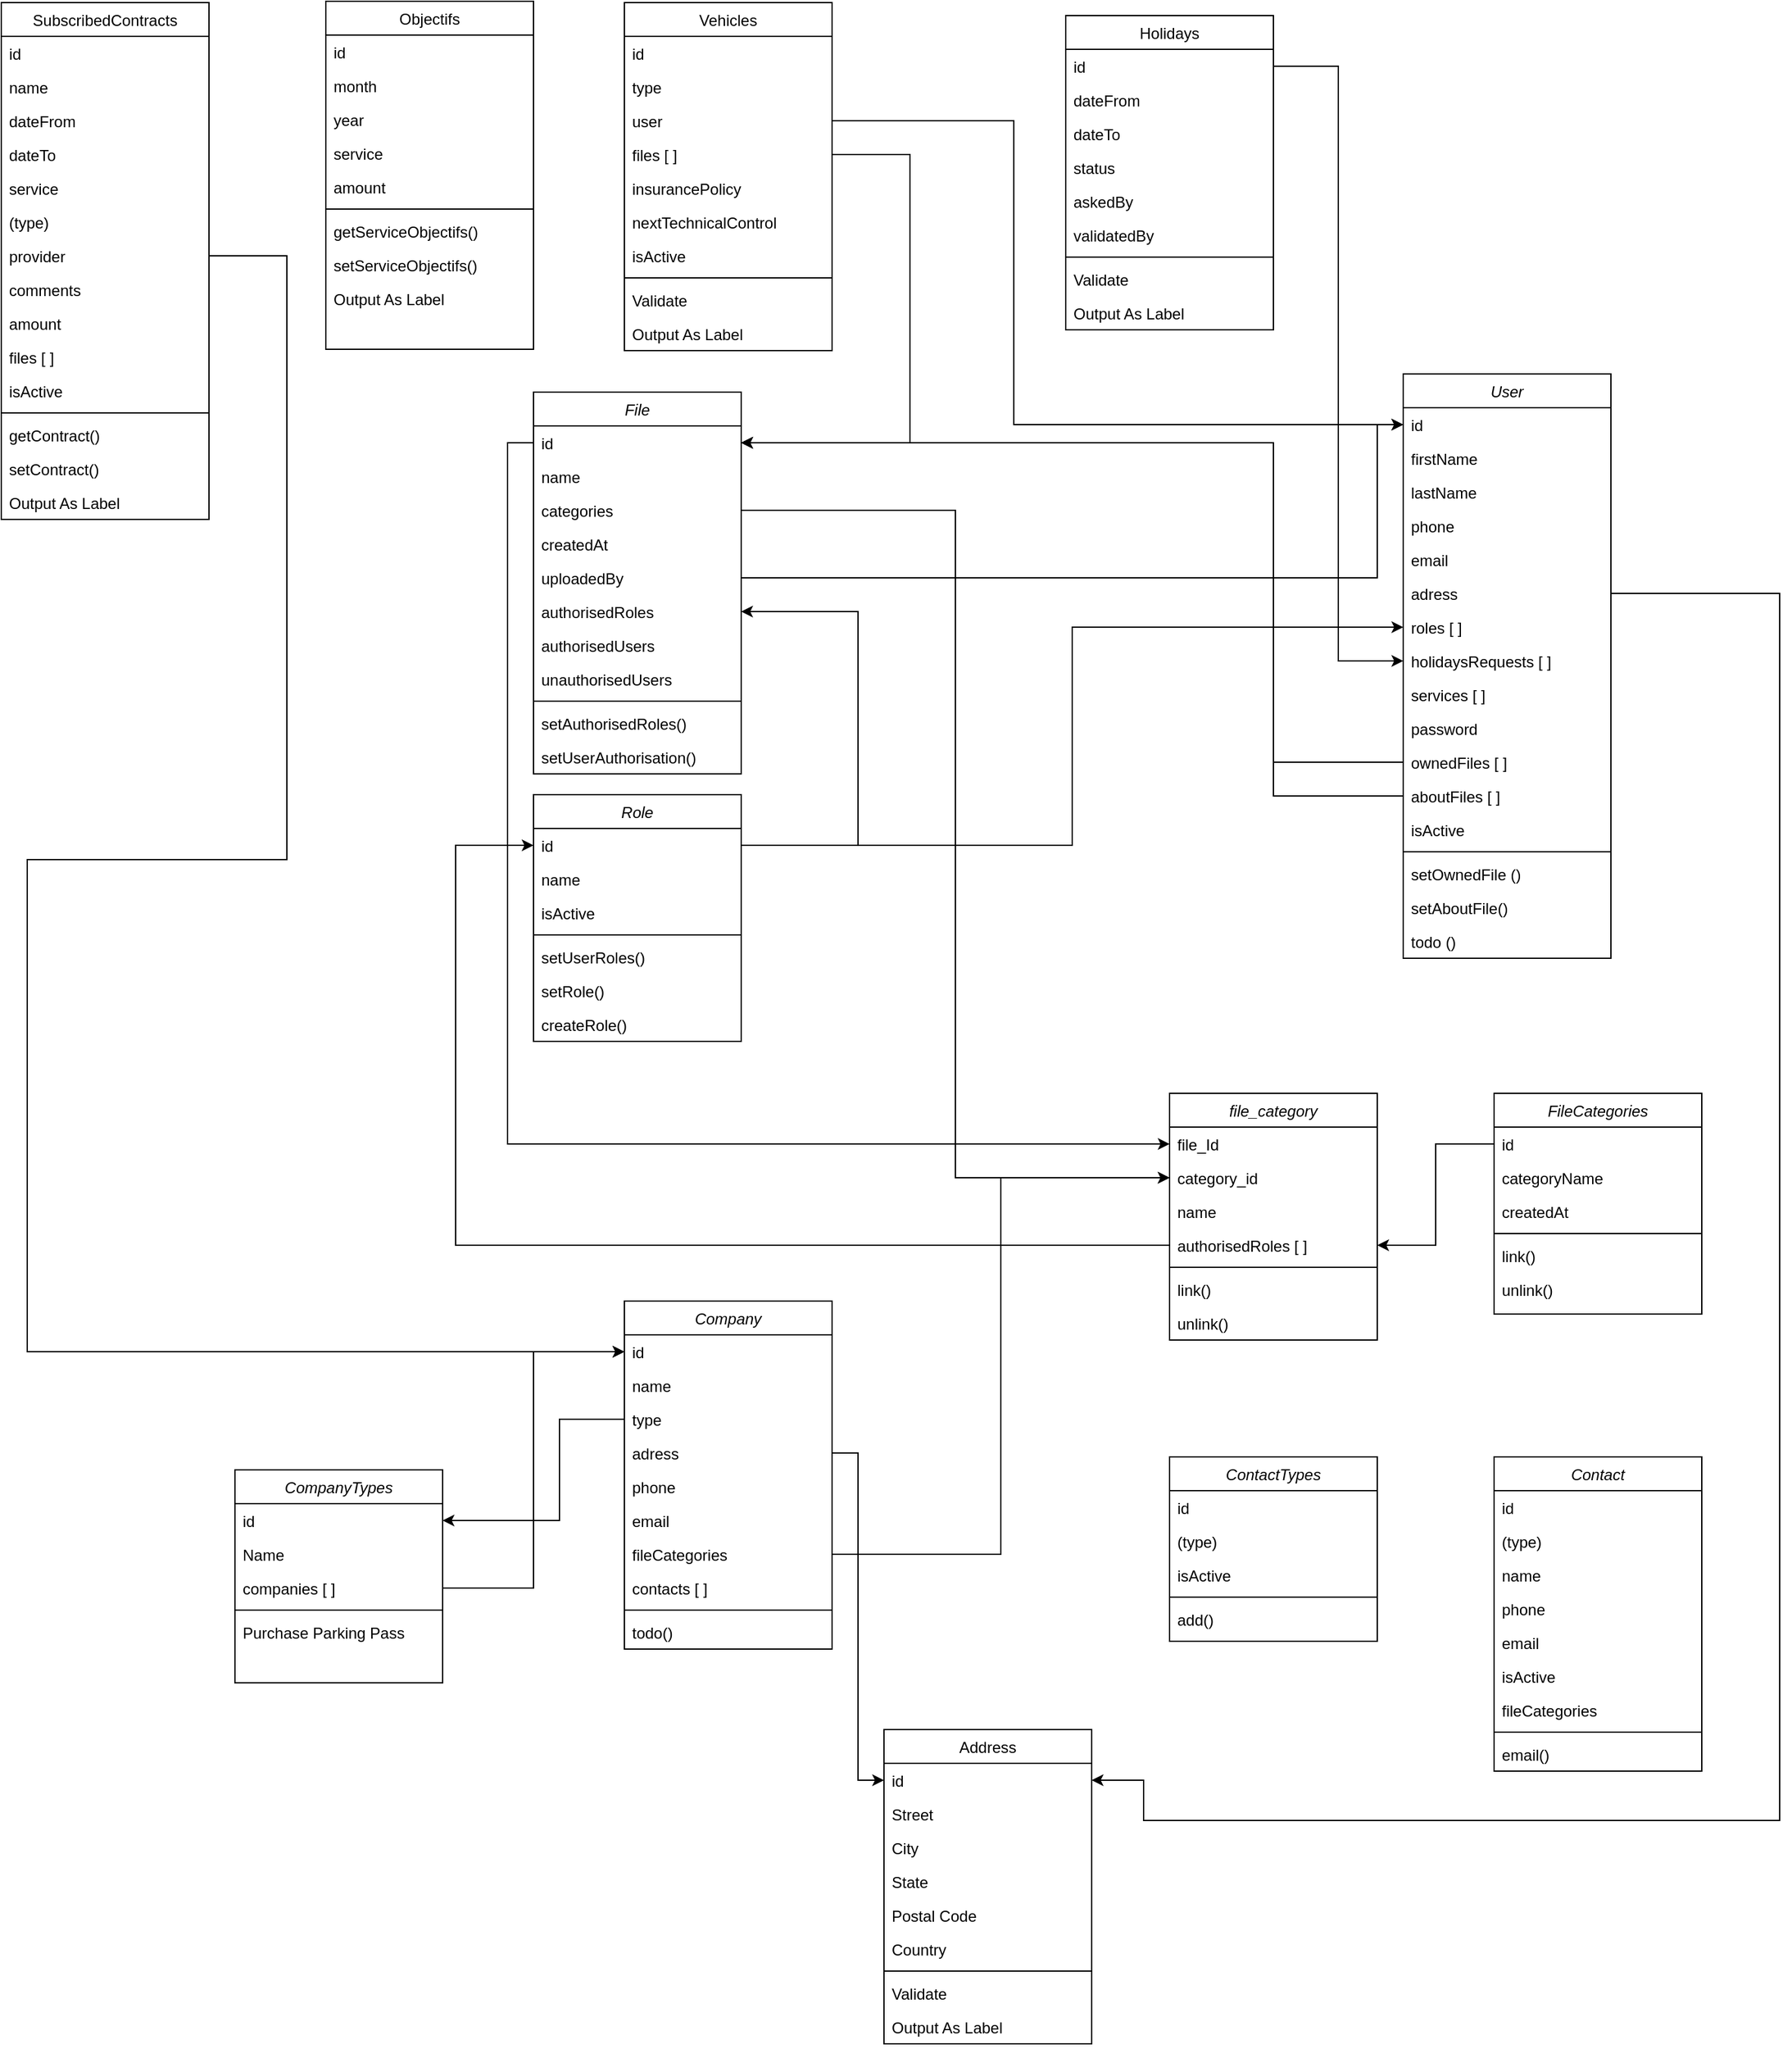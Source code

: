 <mxfile version="22.0.8" type="github">
  <diagram id="C5RBs43oDa-KdzZeNtuy" name="Page-1">
    <mxGraphModel dx="2297" dy="1367" grid="1" gridSize="10" guides="1" tooltips="1" connect="1" arrows="1" fold="1" page="1" pageScale="1" pageWidth="1169" pageHeight="827" math="0" shadow="0">
      <root>
        <mxCell id="WIyWlLk6GJQsqaUBKTNV-0" />
        <mxCell id="WIyWlLk6GJQsqaUBKTNV-1" parent="WIyWlLk6GJQsqaUBKTNV-0" />
        <mxCell id="zkfFHV4jXpPFQw0GAbJ--0" value="User" style="swimlane;fontStyle=2;align=center;verticalAlign=top;childLayout=stackLayout;horizontal=1;startSize=26;horizontalStack=0;resizeParent=1;resizeLast=0;collapsible=1;marginBottom=0;rounded=0;shadow=0;strokeWidth=1;" parent="WIyWlLk6GJQsqaUBKTNV-1" vertex="1">
          <mxGeometry x="400" y="-86" width="160" height="450" as="geometry">
            <mxRectangle x="30" y="80" width="160" height="26" as="alternateBounds" />
          </mxGeometry>
        </mxCell>
        <mxCell id="zkfFHV4jXpPFQw0GAbJ--1" value="id" style="text;align=left;verticalAlign=top;spacingLeft=4;spacingRight=4;overflow=hidden;rotatable=0;points=[[0,0.5],[1,0.5]];portConstraint=eastwest;" parent="zkfFHV4jXpPFQw0GAbJ--0" vertex="1">
          <mxGeometry y="26" width="160" height="26" as="geometry" />
        </mxCell>
        <mxCell id="bt6HWWb-2NyYvYoBP2f3-14" value="firstName" style="text;align=left;verticalAlign=top;spacingLeft=4;spacingRight=4;overflow=hidden;rotatable=0;points=[[0,0.5],[1,0.5]];portConstraint=eastwest;" parent="zkfFHV4jXpPFQw0GAbJ--0" vertex="1">
          <mxGeometry y="52" width="160" height="26" as="geometry" />
        </mxCell>
        <mxCell id="bt6HWWb-2NyYvYoBP2f3-2" value="lastName" style="text;align=left;verticalAlign=top;spacingLeft=4;spacingRight=4;overflow=hidden;rotatable=0;points=[[0,0.5],[1,0.5]];portConstraint=eastwest;" parent="zkfFHV4jXpPFQw0GAbJ--0" vertex="1">
          <mxGeometry y="78" width="160" height="26" as="geometry" />
        </mxCell>
        <mxCell id="zkfFHV4jXpPFQw0GAbJ--2" value="phone" style="text;align=left;verticalAlign=top;spacingLeft=4;spacingRight=4;overflow=hidden;rotatable=0;points=[[0,0.5],[1,0.5]];portConstraint=eastwest;rounded=0;shadow=0;html=0;" parent="zkfFHV4jXpPFQw0GAbJ--0" vertex="1">
          <mxGeometry y="104" width="160" height="26" as="geometry" />
        </mxCell>
        <mxCell id="zkfFHV4jXpPFQw0GAbJ--3" value="email" style="text;align=left;verticalAlign=top;spacingLeft=4;spacingRight=4;overflow=hidden;rotatable=0;points=[[0,0.5],[1,0.5]];portConstraint=eastwest;rounded=0;shadow=0;html=0;" parent="zkfFHV4jXpPFQw0GAbJ--0" vertex="1">
          <mxGeometry y="130" width="160" height="26" as="geometry" />
        </mxCell>
        <mxCell id="bt6HWWb-2NyYvYoBP2f3-5" value="adress" style="text;align=left;verticalAlign=top;spacingLeft=4;spacingRight=4;overflow=hidden;rotatable=0;points=[[0,0.5],[1,0.5]];portConstraint=eastwest;rounded=0;shadow=0;html=0;" parent="zkfFHV4jXpPFQw0GAbJ--0" vertex="1">
          <mxGeometry y="156" width="160" height="26" as="geometry" />
        </mxCell>
        <mxCell id="bt6HWWb-2NyYvYoBP2f3-1" value="roles [ ]" style="text;align=left;verticalAlign=top;spacingLeft=4;spacingRight=4;overflow=hidden;rotatable=0;points=[[0,0.5],[1,0.5]];portConstraint=eastwest;rounded=0;shadow=0;html=0;" parent="zkfFHV4jXpPFQw0GAbJ--0" vertex="1">
          <mxGeometry y="182" width="160" height="26" as="geometry" />
        </mxCell>
        <mxCell id="bt6HWWb-2NyYvYoBP2f3-41" value="holidaysRequests [ ]" style="text;align=left;verticalAlign=top;spacingLeft=4;spacingRight=4;overflow=hidden;rotatable=0;points=[[0,0.5],[1,0.5]];portConstraint=eastwest;rounded=0;shadow=0;html=0;" parent="zkfFHV4jXpPFQw0GAbJ--0" vertex="1">
          <mxGeometry y="208" width="160" height="26" as="geometry" />
        </mxCell>
        <mxCell id="bt6HWWb-2NyYvYoBP2f3-8" value="services [ ]" style="text;align=left;verticalAlign=top;spacingLeft=4;spacingRight=4;overflow=hidden;rotatable=0;points=[[0,0.5],[1,0.5]];portConstraint=eastwest;rounded=0;shadow=0;html=0;" parent="zkfFHV4jXpPFQw0GAbJ--0" vertex="1">
          <mxGeometry y="234" width="160" height="26" as="geometry" />
        </mxCell>
        <mxCell id="bt6HWWb-2NyYvYoBP2f3-3" value="password" style="text;align=left;verticalAlign=top;spacingLeft=4;spacingRight=4;overflow=hidden;rotatable=0;points=[[0,0.5],[1,0.5]];portConstraint=eastwest;rounded=0;shadow=0;html=0;" parent="zkfFHV4jXpPFQw0GAbJ--0" vertex="1">
          <mxGeometry y="260" width="160" height="26" as="geometry" />
        </mxCell>
        <mxCell id="bt6HWWb-2NyYvYoBP2f3-4" value="ownedFiles [ ]" style="text;align=left;verticalAlign=top;spacingLeft=4;spacingRight=4;overflow=hidden;rotatable=0;points=[[0,0.5],[1,0.5]];portConstraint=eastwest;rounded=0;shadow=0;html=0;" parent="zkfFHV4jXpPFQw0GAbJ--0" vertex="1">
          <mxGeometry y="286" width="160" height="26" as="geometry" />
        </mxCell>
        <mxCell id="bt6HWWb-2NyYvYoBP2f3-58" value="aboutFiles [ ]" style="text;align=left;verticalAlign=top;spacingLeft=4;spacingRight=4;overflow=hidden;rotatable=0;points=[[0,0.5],[1,0.5]];portConstraint=eastwest;rounded=0;shadow=0;html=0;" parent="zkfFHV4jXpPFQw0GAbJ--0" vertex="1">
          <mxGeometry y="312" width="160" height="26" as="geometry" />
        </mxCell>
        <mxCell id="bt6HWWb-2NyYvYoBP2f3-6" value="isActive" style="text;align=left;verticalAlign=top;spacingLeft=4;spacingRight=4;overflow=hidden;rotatable=0;points=[[0,0.5],[1,0.5]];portConstraint=eastwest;rounded=0;shadow=0;html=0;" parent="zkfFHV4jXpPFQw0GAbJ--0" vertex="1">
          <mxGeometry y="338" width="160" height="26" as="geometry" />
        </mxCell>
        <mxCell id="zkfFHV4jXpPFQw0GAbJ--4" value="" style="line;html=1;strokeWidth=1;align=left;verticalAlign=middle;spacingTop=-1;spacingLeft=3;spacingRight=3;rotatable=0;labelPosition=right;points=[];portConstraint=eastwest;" parent="zkfFHV4jXpPFQw0GAbJ--0" vertex="1">
          <mxGeometry y="364" width="160" height="8" as="geometry" />
        </mxCell>
        <mxCell id="zkfFHV4jXpPFQw0GAbJ--5" value="setOwnedFile ()" style="text;align=left;verticalAlign=top;spacingLeft=4;spacingRight=4;overflow=hidden;rotatable=0;points=[[0,0.5],[1,0.5]];portConstraint=eastwest;" parent="zkfFHV4jXpPFQw0GAbJ--0" vertex="1">
          <mxGeometry y="372" width="160" height="26" as="geometry" />
        </mxCell>
        <mxCell id="bt6HWWb-2NyYvYoBP2f3-61" value="setAboutFile()" style="text;align=left;verticalAlign=top;spacingLeft=4;spacingRight=4;overflow=hidden;rotatable=0;points=[[0,0.5],[1,0.5]];portConstraint=eastwest;" parent="zkfFHV4jXpPFQw0GAbJ--0" vertex="1">
          <mxGeometry y="398" width="160" height="26" as="geometry" />
        </mxCell>
        <mxCell id="bt6HWWb-2NyYvYoBP2f3-60" value="todo ()" style="text;align=left;verticalAlign=top;spacingLeft=4;spacingRight=4;overflow=hidden;rotatable=0;points=[[0,0.5],[1,0.5]];portConstraint=eastwest;" parent="zkfFHV4jXpPFQw0GAbJ--0" vertex="1">
          <mxGeometry y="424" width="160" height="26" as="geometry" />
        </mxCell>
        <mxCell id="zkfFHV4jXpPFQw0GAbJ--17" value="Address" style="swimlane;fontStyle=0;align=center;verticalAlign=top;childLayout=stackLayout;horizontal=1;startSize=26;horizontalStack=0;resizeParent=1;resizeLast=0;collapsible=1;marginBottom=0;rounded=0;shadow=0;strokeWidth=1;" parent="WIyWlLk6GJQsqaUBKTNV-1" vertex="1">
          <mxGeometry y="958" width="160" height="242" as="geometry">
            <mxRectangle x="550" y="140" width="160" height="26" as="alternateBounds" />
          </mxGeometry>
        </mxCell>
        <mxCell id="zkfFHV4jXpPFQw0GAbJ--18" value="id" style="text;align=left;verticalAlign=top;spacingLeft=4;spacingRight=4;overflow=hidden;rotatable=0;points=[[0,0.5],[1,0.5]];portConstraint=eastwest;" parent="zkfFHV4jXpPFQw0GAbJ--17" vertex="1">
          <mxGeometry y="26" width="160" height="26" as="geometry" />
        </mxCell>
        <mxCell id="bt6HWWb-2NyYvYoBP2f3-122" value="Street" style="text;align=left;verticalAlign=top;spacingLeft=4;spacingRight=4;overflow=hidden;rotatable=0;points=[[0,0.5],[1,0.5]];portConstraint=eastwest;" parent="zkfFHV4jXpPFQw0GAbJ--17" vertex="1">
          <mxGeometry y="52" width="160" height="26" as="geometry" />
        </mxCell>
        <mxCell id="zkfFHV4jXpPFQw0GAbJ--19" value="City" style="text;align=left;verticalAlign=top;spacingLeft=4;spacingRight=4;overflow=hidden;rotatable=0;points=[[0,0.5],[1,0.5]];portConstraint=eastwest;rounded=0;shadow=0;html=0;" parent="zkfFHV4jXpPFQw0GAbJ--17" vertex="1">
          <mxGeometry y="78" width="160" height="26" as="geometry" />
        </mxCell>
        <mxCell id="zkfFHV4jXpPFQw0GAbJ--20" value="State" style="text;align=left;verticalAlign=top;spacingLeft=4;spacingRight=4;overflow=hidden;rotatable=0;points=[[0,0.5],[1,0.5]];portConstraint=eastwest;rounded=0;shadow=0;html=0;" parent="zkfFHV4jXpPFQw0GAbJ--17" vertex="1">
          <mxGeometry y="104" width="160" height="26" as="geometry" />
        </mxCell>
        <mxCell id="zkfFHV4jXpPFQw0GAbJ--21" value="Postal Code" style="text;align=left;verticalAlign=top;spacingLeft=4;spacingRight=4;overflow=hidden;rotatable=0;points=[[0,0.5],[1,0.5]];portConstraint=eastwest;rounded=0;shadow=0;html=0;" parent="zkfFHV4jXpPFQw0GAbJ--17" vertex="1">
          <mxGeometry y="130" width="160" height="26" as="geometry" />
        </mxCell>
        <mxCell id="zkfFHV4jXpPFQw0GAbJ--22" value="Country" style="text;align=left;verticalAlign=top;spacingLeft=4;spacingRight=4;overflow=hidden;rotatable=0;points=[[0,0.5],[1,0.5]];portConstraint=eastwest;rounded=0;shadow=0;html=0;" parent="zkfFHV4jXpPFQw0GAbJ--17" vertex="1">
          <mxGeometry y="156" width="160" height="26" as="geometry" />
        </mxCell>
        <mxCell id="zkfFHV4jXpPFQw0GAbJ--23" value="" style="line;html=1;strokeWidth=1;align=left;verticalAlign=middle;spacingTop=-1;spacingLeft=3;spacingRight=3;rotatable=0;labelPosition=right;points=[];portConstraint=eastwest;" parent="zkfFHV4jXpPFQw0GAbJ--17" vertex="1">
          <mxGeometry y="182" width="160" height="8" as="geometry" />
        </mxCell>
        <mxCell id="zkfFHV4jXpPFQw0GAbJ--24" value="Validate" style="text;align=left;verticalAlign=top;spacingLeft=4;spacingRight=4;overflow=hidden;rotatable=0;points=[[0,0.5],[1,0.5]];portConstraint=eastwest;" parent="zkfFHV4jXpPFQw0GAbJ--17" vertex="1">
          <mxGeometry y="190" width="160" height="26" as="geometry" />
        </mxCell>
        <mxCell id="zkfFHV4jXpPFQw0GAbJ--25" value="Output As Label" style="text;align=left;verticalAlign=top;spacingLeft=4;spacingRight=4;overflow=hidden;rotatable=0;points=[[0,0.5],[1,0.5]];portConstraint=eastwest;" parent="zkfFHV4jXpPFQw0GAbJ--17" vertex="1">
          <mxGeometry y="216" width="160" height="26" as="geometry" />
        </mxCell>
        <mxCell id="psPxqdlFrtn40TjkbbIO-0" value="Contact" style="swimlane;fontStyle=2;align=center;verticalAlign=top;childLayout=stackLayout;horizontal=1;startSize=26;horizontalStack=0;resizeParent=1;resizeLast=0;collapsible=1;marginBottom=0;rounded=0;shadow=0;strokeWidth=1;" parent="WIyWlLk6GJQsqaUBKTNV-1" vertex="1">
          <mxGeometry x="470" y="748" width="160" height="242" as="geometry">
            <mxRectangle x="230" y="140" width="160" height="26" as="alternateBounds" />
          </mxGeometry>
        </mxCell>
        <mxCell id="bt6HWWb-2NyYvYoBP2f3-28" value="id" style="text;align=left;verticalAlign=top;spacingLeft=4;spacingRight=4;overflow=hidden;rotatable=0;points=[[0,0.5],[1,0.5]];portConstraint=eastwest;" parent="psPxqdlFrtn40TjkbbIO-0" vertex="1">
          <mxGeometry y="26" width="160" height="26" as="geometry" />
        </mxCell>
        <mxCell id="bt6HWWb-2NyYvYoBP2f3-26" value="(type)" style="text;align=left;verticalAlign=top;spacingLeft=4;spacingRight=4;overflow=hidden;rotatable=0;points=[[0,0.5],[1,0.5]];portConstraint=eastwest;" parent="psPxqdlFrtn40TjkbbIO-0" vertex="1">
          <mxGeometry y="52" width="160" height="26" as="geometry" />
        </mxCell>
        <mxCell id="psPxqdlFrtn40TjkbbIO-1" value="name" style="text;align=left;verticalAlign=top;spacingLeft=4;spacingRight=4;overflow=hidden;rotatable=0;points=[[0,0.5],[1,0.5]];portConstraint=eastwest;" parent="psPxqdlFrtn40TjkbbIO-0" vertex="1">
          <mxGeometry y="78" width="160" height="26" as="geometry" />
        </mxCell>
        <mxCell id="psPxqdlFrtn40TjkbbIO-2" value="phone" style="text;align=left;verticalAlign=top;spacingLeft=4;spacingRight=4;overflow=hidden;rotatable=0;points=[[0,0.5],[1,0.5]];portConstraint=eastwest;rounded=0;shadow=0;html=0;" parent="psPxqdlFrtn40TjkbbIO-0" vertex="1">
          <mxGeometry y="104" width="160" height="26" as="geometry" />
        </mxCell>
        <mxCell id="psPxqdlFrtn40TjkbbIO-3" value="email" style="text;align=left;verticalAlign=top;spacingLeft=4;spacingRight=4;overflow=hidden;rotatable=0;points=[[0,0.5],[1,0.5]];portConstraint=eastwest;rounded=0;shadow=0;html=0;" parent="psPxqdlFrtn40TjkbbIO-0" vertex="1">
          <mxGeometry y="130" width="160" height="26" as="geometry" />
        </mxCell>
        <mxCell id="bt6HWWb-2NyYvYoBP2f3-27" value="isActive" style="text;align=left;verticalAlign=top;spacingLeft=4;spacingRight=4;overflow=hidden;rotatable=0;points=[[0,0.5],[1,0.5]];portConstraint=eastwest;rounded=0;shadow=0;html=0;" parent="psPxqdlFrtn40TjkbbIO-0" vertex="1">
          <mxGeometry y="156" width="160" height="26" as="geometry" />
        </mxCell>
        <mxCell id="bt6HWWb-2NyYvYoBP2f3-31" value="fileCategories" style="text;align=left;verticalAlign=top;spacingLeft=4;spacingRight=4;overflow=hidden;rotatable=0;points=[[0,0.5],[1,0.5]];portConstraint=eastwest;rounded=0;shadow=0;html=0;" parent="psPxqdlFrtn40TjkbbIO-0" vertex="1">
          <mxGeometry y="182" width="160" height="26" as="geometry" />
        </mxCell>
        <mxCell id="psPxqdlFrtn40TjkbbIO-4" value="" style="line;html=1;strokeWidth=1;align=left;verticalAlign=middle;spacingTop=-1;spacingLeft=3;spacingRight=3;rotatable=0;labelPosition=right;points=[];portConstraint=eastwest;" parent="psPxqdlFrtn40TjkbbIO-0" vertex="1">
          <mxGeometry y="208" width="160" height="8" as="geometry" />
        </mxCell>
        <mxCell id="psPxqdlFrtn40TjkbbIO-5" value="email()" style="text;align=left;verticalAlign=top;spacingLeft=4;spacingRight=4;overflow=hidden;rotatable=0;points=[[0,0.5],[1,0.5]];portConstraint=eastwest;" parent="psPxqdlFrtn40TjkbbIO-0" vertex="1">
          <mxGeometry y="216" width="160" height="26" as="geometry" />
        </mxCell>
        <mxCell id="psPxqdlFrtn40TjkbbIO-6" value="Company" style="swimlane;fontStyle=2;align=center;verticalAlign=top;childLayout=stackLayout;horizontal=1;startSize=26;horizontalStack=0;resizeParent=1;resizeLast=0;collapsible=1;marginBottom=0;rounded=0;shadow=0;strokeWidth=1;" parent="WIyWlLk6GJQsqaUBKTNV-1" vertex="1">
          <mxGeometry x="-200" y="628" width="160" height="268" as="geometry">
            <mxRectangle x="230" y="140" width="160" height="26" as="alternateBounds" />
          </mxGeometry>
        </mxCell>
        <mxCell id="psPxqdlFrtn40TjkbbIO-7" value="id" style="text;align=left;verticalAlign=top;spacingLeft=4;spacingRight=4;overflow=hidden;rotatable=0;points=[[0,0.5],[1,0.5]];portConstraint=eastwest;" parent="psPxqdlFrtn40TjkbbIO-6" vertex="1">
          <mxGeometry y="26" width="160" height="26" as="geometry" />
        </mxCell>
        <mxCell id="psPxqdlFrtn40TjkbbIO-19" value="name" style="text;align=left;verticalAlign=top;spacingLeft=4;spacingRight=4;overflow=hidden;rotatable=0;points=[[0,0.5],[1,0.5]];portConstraint=eastwest;" parent="psPxqdlFrtn40TjkbbIO-6" vertex="1">
          <mxGeometry y="52" width="160" height="26" as="geometry" />
        </mxCell>
        <mxCell id="psPxqdlFrtn40TjkbbIO-18" value="type" style="text;align=left;verticalAlign=top;spacingLeft=4;spacingRight=4;overflow=hidden;rotatable=0;points=[[0,0.5],[1,0.5]];portConstraint=eastwest;" parent="psPxqdlFrtn40TjkbbIO-6" vertex="1">
          <mxGeometry y="78" width="160" height="26" as="geometry" />
        </mxCell>
        <mxCell id="bt6HWWb-2NyYvYoBP2f3-29" value="adress" style="text;align=left;verticalAlign=top;spacingLeft=4;spacingRight=4;overflow=hidden;rotatable=0;points=[[0,0.5],[1,0.5]];portConstraint=eastwest;rounded=0;shadow=0;html=0;" parent="psPxqdlFrtn40TjkbbIO-6" vertex="1">
          <mxGeometry y="104" width="160" height="26" as="geometry" />
        </mxCell>
        <mxCell id="psPxqdlFrtn40TjkbbIO-8" value="phone" style="text;align=left;verticalAlign=top;spacingLeft=4;spacingRight=4;overflow=hidden;rotatable=0;points=[[0,0.5],[1,0.5]];portConstraint=eastwest;rounded=0;shadow=0;html=0;" parent="psPxqdlFrtn40TjkbbIO-6" vertex="1">
          <mxGeometry y="130" width="160" height="26" as="geometry" />
        </mxCell>
        <mxCell id="bt6HWWb-2NyYvYoBP2f3-120" value="email" style="text;align=left;verticalAlign=top;spacingLeft=4;spacingRight=4;overflow=hidden;rotatable=0;points=[[0,0.5],[1,0.5]];portConstraint=eastwest;rounded=0;shadow=0;html=0;" parent="psPxqdlFrtn40TjkbbIO-6" vertex="1">
          <mxGeometry y="156" width="160" height="26" as="geometry" />
        </mxCell>
        <mxCell id="bt6HWWb-2NyYvYoBP2f3-25" value="fileCategories" style="text;align=left;verticalAlign=top;spacingLeft=4;spacingRight=4;overflow=hidden;rotatable=0;points=[[0,0.5],[1,0.5]];portConstraint=eastwest;rounded=0;shadow=0;html=0;" parent="psPxqdlFrtn40TjkbbIO-6" vertex="1">
          <mxGeometry y="182" width="160" height="26" as="geometry" />
        </mxCell>
        <mxCell id="psPxqdlFrtn40TjkbbIO-9" value="contacts [ ]" style="text;align=left;verticalAlign=top;spacingLeft=4;spacingRight=4;overflow=hidden;rotatable=0;points=[[0,0.5],[1,0.5]];portConstraint=eastwest;rounded=0;shadow=0;html=0;" parent="psPxqdlFrtn40TjkbbIO-6" vertex="1">
          <mxGeometry y="208" width="160" height="26" as="geometry" />
        </mxCell>
        <mxCell id="psPxqdlFrtn40TjkbbIO-10" value="" style="line;html=1;strokeWidth=1;align=left;verticalAlign=middle;spacingTop=-1;spacingLeft=3;spacingRight=3;rotatable=0;labelPosition=right;points=[];portConstraint=eastwest;" parent="psPxqdlFrtn40TjkbbIO-6" vertex="1">
          <mxGeometry y="234" width="160" height="8" as="geometry" />
        </mxCell>
        <mxCell id="psPxqdlFrtn40TjkbbIO-11" value="todo()" style="text;align=left;verticalAlign=top;spacingLeft=4;spacingRight=4;overflow=hidden;rotatable=0;points=[[0,0.5],[1,0.5]];portConstraint=eastwest;" parent="psPxqdlFrtn40TjkbbIO-6" vertex="1">
          <mxGeometry y="242" width="160" height="26" as="geometry" />
        </mxCell>
        <mxCell id="psPxqdlFrtn40TjkbbIO-12" value="CompanyTypes" style="swimlane;fontStyle=2;align=center;verticalAlign=top;childLayout=stackLayout;horizontal=1;startSize=26;horizontalStack=0;resizeParent=1;resizeLast=0;collapsible=1;marginBottom=0;rounded=0;shadow=0;strokeWidth=1;" parent="WIyWlLk6GJQsqaUBKTNV-1" vertex="1">
          <mxGeometry x="-500" y="758" width="160" height="164" as="geometry">
            <mxRectangle x="230" y="140" width="160" height="26" as="alternateBounds" />
          </mxGeometry>
        </mxCell>
        <mxCell id="psPxqdlFrtn40TjkbbIO-20" value="id" style="text;align=left;verticalAlign=top;spacingLeft=4;spacingRight=4;overflow=hidden;rotatable=0;points=[[0,0.5],[1,0.5]];portConstraint=eastwest;" parent="psPxqdlFrtn40TjkbbIO-12" vertex="1">
          <mxGeometry y="26" width="160" height="26" as="geometry" />
        </mxCell>
        <mxCell id="psPxqdlFrtn40TjkbbIO-13" value="Name" style="text;align=left;verticalAlign=top;spacingLeft=4;spacingRight=4;overflow=hidden;rotatable=0;points=[[0,0.5],[1,0.5]];portConstraint=eastwest;" parent="psPxqdlFrtn40TjkbbIO-12" vertex="1">
          <mxGeometry y="52" width="160" height="26" as="geometry" />
        </mxCell>
        <mxCell id="psPxqdlFrtn40TjkbbIO-14" value="companies [ ]" style="text;align=left;verticalAlign=top;spacingLeft=4;spacingRight=4;overflow=hidden;rotatable=0;points=[[0,0.5],[1,0.5]];portConstraint=eastwest;rounded=0;shadow=0;html=0;" parent="psPxqdlFrtn40TjkbbIO-12" vertex="1">
          <mxGeometry y="78" width="160" height="26" as="geometry" />
        </mxCell>
        <mxCell id="psPxqdlFrtn40TjkbbIO-16" value="" style="line;html=1;strokeWidth=1;align=left;verticalAlign=middle;spacingTop=-1;spacingLeft=3;spacingRight=3;rotatable=0;labelPosition=right;points=[];portConstraint=eastwest;" parent="psPxqdlFrtn40TjkbbIO-12" vertex="1">
          <mxGeometry y="104" width="160" height="8" as="geometry" />
        </mxCell>
        <mxCell id="psPxqdlFrtn40TjkbbIO-17" value="Purchase Parking Pass" style="text;align=left;verticalAlign=top;spacingLeft=4;spacingRight=4;overflow=hidden;rotatable=0;points=[[0,0.5],[1,0.5]];portConstraint=eastwest;" parent="psPxqdlFrtn40TjkbbIO-12" vertex="1">
          <mxGeometry y="112" width="160" height="26" as="geometry" />
        </mxCell>
        <mxCell id="psPxqdlFrtn40TjkbbIO-22" value="File" style="swimlane;fontStyle=2;align=center;verticalAlign=top;childLayout=stackLayout;horizontal=1;startSize=26;horizontalStack=0;resizeParent=1;resizeLast=0;collapsible=1;marginBottom=0;rounded=0;shadow=0;strokeWidth=1;" parent="WIyWlLk6GJQsqaUBKTNV-1" vertex="1">
          <mxGeometry x="-270" y="-72" width="160" height="294" as="geometry">
            <mxRectangle x="230" y="140" width="160" height="26" as="alternateBounds" />
          </mxGeometry>
        </mxCell>
        <mxCell id="psPxqdlFrtn40TjkbbIO-23" value="id" style="text;align=left;verticalAlign=top;spacingLeft=4;spacingRight=4;overflow=hidden;rotatable=0;points=[[0,0.5],[1,0.5]];portConstraint=eastwest;" parent="psPxqdlFrtn40TjkbbIO-22" vertex="1">
          <mxGeometry y="26" width="160" height="26" as="geometry" />
        </mxCell>
        <mxCell id="psPxqdlFrtn40TjkbbIO-28" value="name" style="text;align=left;verticalAlign=top;spacingLeft=4;spacingRight=4;overflow=hidden;rotatable=0;points=[[0,0.5],[1,0.5]];portConstraint=eastwest;" parent="psPxqdlFrtn40TjkbbIO-22" vertex="1">
          <mxGeometry y="52" width="160" height="26" as="geometry" />
        </mxCell>
        <mxCell id="psPxqdlFrtn40TjkbbIO-24" value="categories" style="text;align=left;verticalAlign=top;spacingLeft=4;spacingRight=4;overflow=hidden;rotatable=0;points=[[0,0.5],[1,0.5]];portConstraint=eastwest;rounded=0;shadow=0;html=0;" parent="psPxqdlFrtn40TjkbbIO-22" vertex="1">
          <mxGeometry y="78" width="160" height="26" as="geometry" />
        </mxCell>
        <mxCell id="psPxqdlFrtn40TjkbbIO-29" value="createdAt" style="text;align=left;verticalAlign=top;spacingLeft=4;spacingRight=4;overflow=hidden;rotatable=0;points=[[0,0.5],[1,0.5]];portConstraint=eastwest;rounded=0;shadow=0;html=0;" parent="psPxqdlFrtn40TjkbbIO-22" vertex="1">
          <mxGeometry y="104" width="160" height="26" as="geometry" />
        </mxCell>
        <mxCell id="psPxqdlFrtn40TjkbbIO-25" value="uploadedBy" style="text;align=left;verticalAlign=top;spacingLeft=4;spacingRight=4;overflow=hidden;rotatable=0;points=[[0,0.5],[1,0.5]];portConstraint=eastwest;rounded=0;shadow=0;html=0;" parent="psPxqdlFrtn40TjkbbIO-22" vertex="1">
          <mxGeometry y="130" width="160" height="26" as="geometry" />
        </mxCell>
        <mxCell id="bt6HWWb-2NyYvYoBP2f3-0" value="authorisedRoles" style="text;align=left;verticalAlign=top;spacingLeft=4;spacingRight=4;overflow=hidden;rotatable=0;points=[[0,0.5],[1,0.5]];portConstraint=eastwest;rounded=0;shadow=0;html=0;" parent="psPxqdlFrtn40TjkbbIO-22" vertex="1">
          <mxGeometry y="156" width="160" height="26" as="geometry" />
        </mxCell>
        <mxCell id="bt6HWWb-2NyYvYoBP2f3-7" value="authorisedUsers" style="text;align=left;verticalAlign=top;spacingLeft=4;spacingRight=4;overflow=hidden;rotatable=0;points=[[0,0.5],[1,0.5]];portConstraint=eastwest;rounded=0;shadow=0;html=0;" parent="psPxqdlFrtn40TjkbbIO-22" vertex="1">
          <mxGeometry y="182" width="160" height="26" as="geometry" />
        </mxCell>
        <mxCell id="bt6HWWb-2NyYvYoBP2f3-102" value="unauthorisedUsers" style="text;align=left;verticalAlign=top;spacingLeft=4;spacingRight=4;overflow=hidden;rotatable=0;points=[[0,0.5],[1,0.5]];portConstraint=eastwest;rounded=0;shadow=0;html=0;" parent="psPxqdlFrtn40TjkbbIO-22" vertex="1">
          <mxGeometry y="208" width="160" height="26" as="geometry" />
        </mxCell>
        <mxCell id="psPxqdlFrtn40TjkbbIO-26" value="" style="line;html=1;strokeWidth=1;align=left;verticalAlign=middle;spacingTop=-1;spacingLeft=3;spacingRight=3;rotatable=0;labelPosition=right;points=[];portConstraint=eastwest;" parent="psPxqdlFrtn40TjkbbIO-22" vertex="1">
          <mxGeometry y="234" width="160" height="8" as="geometry" />
        </mxCell>
        <mxCell id="bt6HWWb-2NyYvYoBP2f3-44" value="setAuthorisedRoles()" style="text;align=left;verticalAlign=top;spacingLeft=4;spacingRight=4;overflow=hidden;rotatable=0;points=[[0,0.5],[1,0.5]];portConstraint=eastwest;" parent="psPxqdlFrtn40TjkbbIO-22" vertex="1">
          <mxGeometry y="242" width="160" height="26" as="geometry" />
        </mxCell>
        <mxCell id="bt6HWWb-2NyYvYoBP2f3-119" value="setUserAuthorisation()" style="text;align=left;verticalAlign=top;spacingLeft=4;spacingRight=4;overflow=hidden;rotatable=0;points=[[0,0.5],[1,0.5]];portConstraint=eastwest;" parent="psPxqdlFrtn40TjkbbIO-22" vertex="1">
          <mxGeometry y="268" width="160" height="26" as="geometry" />
        </mxCell>
        <mxCell id="psPxqdlFrtn40TjkbbIO-30" value="FileCategories" style="swimlane;fontStyle=2;align=center;verticalAlign=top;childLayout=stackLayout;horizontal=1;startSize=26;horizontalStack=0;resizeParent=1;resizeLast=0;collapsible=1;marginBottom=0;rounded=0;shadow=0;strokeWidth=1;" parent="WIyWlLk6GJQsqaUBKTNV-1" vertex="1">
          <mxGeometry x="470" y="468" width="160" height="170" as="geometry">
            <mxRectangle x="230" y="140" width="160" height="26" as="alternateBounds" />
          </mxGeometry>
        </mxCell>
        <mxCell id="psPxqdlFrtn40TjkbbIO-31" value="id" style="text;align=left;verticalAlign=top;spacingLeft=4;spacingRight=4;overflow=hidden;rotatable=0;points=[[0,0.5],[1,0.5]];portConstraint=eastwest;" parent="psPxqdlFrtn40TjkbbIO-30" vertex="1">
          <mxGeometry y="26" width="160" height="26" as="geometry" />
        </mxCell>
        <mxCell id="psPxqdlFrtn40TjkbbIO-32" value="categoryName" style="text;align=left;verticalAlign=top;spacingLeft=4;spacingRight=4;overflow=hidden;rotatable=0;points=[[0,0.5],[1,0.5]];portConstraint=eastwest;" parent="psPxqdlFrtn40TjkbbIO-30" vertex="1">
          <mxGeometry y="52" width="160" height="26" as="geometry" />
        </mxCell>
        <mxCell id="psPxqdlFrtn40TjkbbIO-34" value="createdAt" style="text;align=left;verticalAlign=top;spacingLeft=4;spacingRight=4;overflow=hidden;rotatable=0;points=[[0,0.5],[1,0.5]];portConstraint=eastwest;rounded=0;shadow=0;html=0;" parent="psPxqdlFrtn40TjkbbIO-30" vertex="1">
          <mxGeometry y="78" width="160" height="26" as="geometry" />
        </mxCell>
        <mxCell id="psPxqdlFrtn40TjkbbIO-36" value="" style="line;html=1;strokeWidth=1;align=left;verticalAlign=middle;spacingTop=-1;spacingLeft=3;spacingRight=3;rotatable=0;labelPosition=right;points=[];portConstraint=eastwest;" parent="psPxqdlFrtn40TjkbbIO-30" vertex="1">
          <mxGeometry y="104" width="160" height="8" as="geometry" />
        </mxCell>
        <mxCell id="bt6HWWb-2NyYvYoBP2f3-130" value="link()" style="text;align=left;verticalAlign=top;spacingLeft=4;spacingRight=4;overflow=hidden;rotatable=0;points=[[0,0.5],[1,0.5]];portConstraint=eastwest;" parent="psPxqdlFrtn40TjkbbIO-30" vertex="1">
          <mxGeometry y="112" width="160" height="26" as="geometry" />
        </mxCell>
        <mxCell id="bt6HWWb-2NyYvYoBP2f3-131" value="unlink()" style="text;align=left;verticalAlign=top;spacingLeft=4;spacingRight=4;overflow=hidden;rotatable=0;points=[[0,0.5],[1,0.5]];portConstraint=eastwest;" parent="psPxqdlFrtn40TjkbbIO-30" vertex="1">
          <mxGeometry y="138" width="160" height="26" as="geometry" />
        </mxCell>
        <mxCell id="psPxqdlFrtn40TjkbbIO-38" value="file_category" style="swimlane;fontStyle=2;align=center;verticalAlign=top;childLayout=stackLayout;horizontal=1;startSize=26;horizontalStack=0;resizeParent=1;resizeLast=0;collapsible=1;marginBottom=0;rounded=0;shadow=0;strokeWidth=1;" parent="WIyWlLk6GJQsqaUBKTNV-1" vertex="1">
          <mxGeometry x="220" y="468" width="160" height="190" as="geometry">
            <mxRectangle x="230" y="140" width="160" height="26" as="alternateBounds" />
          </mxGeometry>
        </mxCell>
        <mxCell id="psPxqdlFrtn40TjkbbIO-39" value="file_Id" style="text;align=left;verticalAlign=top;spacingLeft=4;spacingRight=4;overflow=hidden;rotatable=0;points=[[0,0.5],[1,0.5]];portConstraint=eastwest;" parent="psPxqdlFrtn40TjkbbIO-38" vertex="1">
          <mxGeometry y="26" width="160" height="26" as="geometry" />
        </mxCell>
        <mxCell id="bt6HWWb-2NyYvYoBP2f3-132" value="category_id" style="text;align=left;verticalAlign=top;spacingLeft=4;spacingRight=4;overflow=hidden;rotatable=0;points=[[0,0.5],[1,0.5]];portConstraint=eastwest;" parent="psPxqdlFrtn40TjkbbIO-38" vertex="1">
          <mxGeometry y="52" width="160" height="26" as="geometry" />
        </mxCell>
        <mxCell id="bt6HWWb-2NyYvYoBP2f3-133" value="name" style="text;align=left;verticalAlign=top;spacingLeft=4;spacingRight=4;overflow=hidden;rotatable=0;points=[[0,0.5],[1,0.5]];portConstraint=eastwest;" parent="psPxqdlFrtn40TjkbbIO-38" vertex="1">
          <mxGeometry y="78" width="160" height="26" as="geometry" />
        </mxCell>
        <mxCell id="psPxqdlFrtn40TjkbbIO-40" value="authorisedRoles [ ]" style="text;align=left;verticalAlign=top;spacingLeft=4;spacingRight=4;overflow=hidden;rotatable=0;points=[[0,0.5],[1,0.5]];portConstraint=eastwest;" parent="psPxqdlFrtn40TjkbbIO-38" vertex="1">
          <mxGeometry y="104" width="160" height="26" as="geometry" />
        </mxCell>
        <mxCell id="psPxqdlFrtn40TjkbbIO-44" value="" style="line;html=1;strokeWidth=1;align=left;verticalAlign=middle;spacingTop=-1;spacingLeft=3;spacingRight=3;rotatable=0;labelPosition=right;points=[];portConstraint=eastwest;" parent="psPxqdlFrtn40TjkbbIO-38" vertex="1">
          <mxGeometry y="130" width="160" height="8" as="geometry" />
        </mxCell>
        <mxCell id="psPxqdlFrtn40TjkbbIO-45" value="link()" style="text;align=left;verticalAlign=top;spacingLeft=4;spacingRight=4;overflow=hidden;rotatable=0;points=[[0,0.5],[1,0.5]];portConstraint=eastwest;" parent="psPxqdlFrtn40TjkbbIO-38" vertex="1">
          <mxGeometry y="138" width="160" height="26" as="geometry" />
        </mxCell>
        <mxCell id="psPxqdlFrtn40TjkbbIO-46" value="unlink()" style="text;align=left;verticalAlign=top;spacingLeft=4;spacingRight=4;overflow=hidden;rotatable=0;points=[[0,0.5],[1,0.5]];portConstraint=eastwest;" parent="psPxqdlFrtn40TjkbbIO-38" vertex="1">
          <mxGeometry y="164" width="160" height="26" as="geometry" />
        </mxCell>
        <mxCell id="bt6HWWb-2NyYvYoBP2f3-17" style="edgeStyle=orthogonalEdgeStyle;rounded=0;orthogonalLoop=1;jettySize=auto;html=1;entryX=1;entryY=0.5;entryDx=0;entryDy=0;" parent="WIyWlLk6GJQsqaUBKTNV-1" source="bt6HWWb-2NyYvYoBP2f3-4" target="psPxqdlFrtn40TjkbbIO-23" edge="1">
          <mxGeometry relative="1" as="geometry">
            <Array as="points">
              <mxPoint x="300" y="213" />
              <mxPoint x="300" y="-33" />
            </Array>
          </mxGeometry>
        </mxCell>
        <mxCell id="bt6HWWb-2NyYvYoBP2f3-18" style="edgeStyle=orthogonalEdgeStyle;rounded=0;orthogonalLoop=1;jettySize=auto;html=1;exitX=0;exitY=0.5;exitDx=0;exitDy=0;entryX=1;entryY=0.5;entryDx=0;entryDy=0;" parent="WIyWlLk6GJQsqaUBKTNV-1" source="psPxqdlFrtn40TjkbbIO-31" target="psPxqdlFrtn40TjkbbIO-40" edge="1">
          <mxGeometry relative="1" as="geometry" />
        </mxCell>
        <mxCell id="bt6HWWb-2NyYvYoBP2f3-19" style="edgeStyle=orthogonalEdgeStyle;rounded=0;orthogonalLoop=1;jettySize=auto;html=1;exitX=0;exitY=0.5;exitDx=0;exitDy=0;entryX=0;entryY=0.5;entryDx=0;entryDy=0;" parent="WIyWlLk6GJQsqaUBKTNV-1" source="psPxqdlFrtn40TjkbbIO-23" target="psPxqdlFrtn40TjkbbIO-39" edge="1">
          <mxGeometry relative="1" as="geometry" />
        </mxCell>
        <mxCell id="bt6HWWb-2NyYvYoBP2f3-32" value="Holidays" style="swimlane;fontStyle=0;align=center;verticalAlign=top;childLayout=stackLayout;horizontal=1;startSize=26;horizontalStack=0;resizeParent=1;resizeLast=0;collapsible=1;marginBottom=0;rounded=0;shadow=0;strokeWidth=1;" parent="WIyWlLk6GJQsqaUBKTNV-1" vertex="1">
          <mxGeometry x="140" y="-362" width="160" height="242" as="geometry">
            <mxRectangle x="550" y="140" width="160" height="26" as="alternateBounds" />
          </mxGeometry>
        </mxCell>
        <mxCell id="bt6HWWb-2NyYvYoBP2f3-33" value="id" style="text;align=left;verticalAlign=top;spacingLeft=4;spacingRight=4;overflow=hidden;rotatable=0;points=[[0,0.5],[1,0.5]];portConstraint=eastwest;" parent="bt6HWWb-2NyYvYoBP2f3-32" vertex="1">
          <mxGeometry y="26" width="160" height="26" as="geometry" />
        </mxCell>
        <mxCell id="bt6HWWb-2NyYvYoBP2f3-34" value="dateFrom" style="text;align=left;verticalAlign=top;spacingLeft=4;spacingRight=4;overflow=hidden;rotatable=0;points=[[0,0.5],[1,0.5]];portConstraint=eastwest;rounded=0;shadow=0;html=0;" parent="bt6HWWb-2NyYvYoBP2f3-32" vertex="1">
          <mxGeometry y="52" width="160" height="26" as="geometry" />
        </mxCell>
        <mxCell id="bt6HWWb-2NyYvYoBP2f3-35" value="dateTo" style="text;align=left;verticalAlign=top;spacingLeft=4;spacingRight=4;overflow=hidden;rotatable=0;points=[[0,0.5],[1,0.5]];portConstraint=eastwest;rounded=0;shadow=0;html=0;" parent="bt6HWWb-2NyYvYoBP2f3-32" vertex="1">
          <mxGeometry y="78" width="160" height="26" as="geometry" />
        </mxCell>
        <mxCell id="bt6HWWb-2NyYvYoBP2f3-36" value="status" style="text;align=left;verticalAlign=top;spacingLeft=4;spacingRight=4;overflow=hidden;rotatable=0;points=[[0,0.5],[1,0.5]];portConstraint=eastwest;rounded=0;shadow=0;html=0;" parent="bt6HWWb-2NyYvYoBP2f3-32" vertex="1">
          <mxGeometry y="104" width="160" height="26" as="geometry" />
        </mxCell>
        <mxCell id="bt6HWWb-2NyYvYoBP2f3-42" value="askedBy" style="text;align=left;verticalAlign=top;spacingLeft=4;spacingRight=4;overflow=hidden;rotatable=0;points=[[0,0.5],[1,0.5]];portConstraint=eastwest;rounded=0;shadow=0;html=0;" parent="bt6HWWb-2NyYvYoBP2f3-32" vertex="1">
          <mxGeometry y="130" width="160" height="26" as="geometry" />
        </mxCell>
        <mxCell id="bt6HWWb-2NyYvYoBP2f3-37" value="validatedBy" style="text;align=left;verticalAlign=top;spacingLeft=4;spacingRight=4;overflow=hidden;rotatable=0;points=[[0,0.5],[1,0.5]];portConstraint=eastwest;rounded=0;shadow=0;html=0;" parent="bt6HWWb-2NyYvYoBP2f3-32" vertex="1">
          <mxGeometry y="156" width="160" height="26" as="geometry" />
        </mxCell>
        <mxCell id="bt6HWWb-2NyYvYoBP2f3-38" value="" style="line;html=1;strokeWidth=1;align=left;verticalAlign=middle;spacingTop=-1;spacingLeft=3;spacingRight=3;rotatable=0;labelPosition=right;points=[];portConstraint=eastwest;" parent="bt6HWWb-2NyYvYoBP2f3-32" vertex="1">
          <mxGeometry y="182" width="160" height="8" as="geometry" />
        </mxCell>
        <mxCell id="bt6HWWb-2NyYvYoBP2f3-39" value="Validate" style="text;align=left;verticalAlign=top;spacingLeft=4;spacingRight=4;overflow=hidden;rotatable=0;points=[[0,0.5],[1,0.5]];portConstraint=eastwest;" parent="bt6HWWb-2NyYvYoBP2f3-32" vertex="1">
          <mxGeometry y="190" width="160" height="26" as="geometry" />
        </mxCell>
        <mxCell id="bt6HWWb-2NyYvYoBP2f3-40" value="Output As Label" style="text;align=left;verticalAlign=top;spacingLeft=4;spacingRight=4;overflow=hidden;rotatable=0;points=[[0,0.5],[1,0.5]];portConstraint=eastwest;" parent="bt6HWWb-2NyYvYoBP2f3-32" vertex="1">
          <mxGeometry y="216" width="160" height="26" as="geometry" />
        </mxCell>
        <mxCell id="bt6HWWb-2NyYvYoBP2f3-43" style="edgeStyle=orthogonalEdgeStyle;rounded=0;orthogonalLoop=1;jettySize=auto;html=1;entryX=0;entryY=0.5;entryDx=0;entryDy=0;" parent="WIyWlLk6GJQsqaUBKTNV-1" source="bt6HWWb-2NyYvYoBP2f3-33" target="bt6HWWb-2NyYvYoBP2f3-41" edge="1">
          <mxGeometry relative="1" as="geometry" />
        </mxCell>
        <mxCell id="bt6HWWb-2NyYvYoBP2f3-45" value="Vehicles" style="swimlane;fontStyle=0;align=center;verticalAlign=top;childLayout=stackLayout;horizontal=1;startSize=26;horizontalStack=0;resizeParent=1;resizeLast=0;collapsible=1;marginBottom=0;rounded=0;shadow=0;strokeWidth=1;" parent="WIyWlLk6GJQsqaUBKTNV-1" vertex="1">
          <mxGeometry x="-200" y="-372" width="160" height="268" as="geometry">
            <mxRectangle x="550" y="140" width="160" height="26" as="alternateBounds" />
          </mxGeometry>
        </mxCell>
        <mxCell id="bt6HWWb-2NyYvYoBP2f3-46" value="id" style="text;align=left;verticalAlign=top;spacingLeft=4;spacingRight=4;overflow=hidden;rotatable=0;points=[[0,0.5],[1,0.5]];portConstraint=eastwest;" parent="bt6HWWb-2NyYvYoBP2f3-45" vertex="1">
          <mxGeometry y="26" width="160" height="26" as="geometry" />
        </mxCell>
        <mxCell id="bt6HWWb-2NyYvYoBP2f3-47" value="type" style="text;align=left;verticalAlign=top;spacingLeft=4;spacingRight=4;overflow=hidden;rotatable=0;points=[[0,0.5],[1,0.5]];portConstraint=eastwest;rounded=0;shadow=0;html=0;" parent="bt6HWWb-2NyYvYoBP2f3-45" vertex="1">
          <mxGeometry y="52" width="160" height="26" as="geometry" />
        </mxCell>
        <mxCell id="bt6HWWb-2NyYvYoBP2f3-48" value="user" style="text;align=left;verticalAlign=top;spacingLeft=4;spacingRight=4;overflow=hidden;rotatable=0;points=[[0,0.5],[1,0.5]];portConstraint=eastwest;rounded=0;shadow=0;html=0;" parent="bt6HWWb-2NyYvYoBP2f3-45" vertex="1">
          <mxGeometry y="78" width="160" height="26" as="geometry" />
        </mxCell>
        <mxCell id="bt6HWWb-2NyYvYoBP2f3-49" value="files [ ]" style="text;align=left;verticalAlign=top;spacingLeft=4;spacingRight=4;overflow=hidden;rotatable=0;points=[[0,0.5],[1,0.5]];portConstraint=eastwest;rounded=0;shadow=0;html=0;" parent="bt6HWWb-2NyYvYoBP2f3-45" vertex="1">
          <mxGeometry y="104" width="160" height="26" as="geometry" />
        </mxCell>
        <mxCell id="bt6HWWb-2NyYvYoBP2f3-57" value="insurancePolicy" style="text;align=left;verticalAlign=top;spacingLeft=4;spacingRight=4;overflow=hidden;rotatable=0;points=[[0,0.5],[1,0.5]];portConstraint=eastwest;rounded=0;shadow=0;html=0;" parent="bt6HWWb-2NyYvYoBP2f3-45" vertex="1">
          <mxGeometry y="130" width="160" height="26" as="geometry" />
        </mxCell>
        <mxCell id="bt6HWWb-2NyYvYoBP2f3-51" value="nextTechnicalControl" style="text;align=left;verticalAlign=top;spacingLeft=4;spacingRight=4;overflow=hidden;rotatable=0;points=[[0,0.5],[1,0.5]];portConstraint=eastwest;rounded=0;shadow=0;html=0;" parent="bt6HWWb-2NyYvYoBP2f3-45" vertex="1">
          <mxGeometry y="156" width="160" height="26" as="geometry" />
        </mxCell>
        <mxCell id="bt6HWWb-2NyYvYoBP2f3-50" value="isActive" style="text;align=left;verticalAlign=top;spacingLeft=4;spacingRight=4;overflow=hidden;rotatable=0;points=[[0,0.5],[1,0.5]];portConstraint=eastwest;rounded=0;shadow=0;html=0;" parent="bt6HWWb-2NyYvYoBP2f3-45" vertex="1">
          <mxGeometry y="182" width="160" height="26" as="geometry" />
        </mxCell>
        <mxCell id="bt6HWWb-2NyYvYoBP2f3-52" value="" style="line;html=1;strokeWidth=1;align=left;verticalAlign=middle;spacingTop=-1;spacingLeft=3;spacingRight=3;rotatable=0;labelPosition=right;points=[];portConstraint=eastwest;" parent="bt6HWWb-2NyYvYoBP2f3-45" vertex="1">
          <mxGeometry y="208" width="160" height="8" as="geometry" />
        </mxCell>
        <mxCell id="bt6HWWb-2NyYvYoBP2f3-53" value="Validate" style="text;align=left;verticalAlign=top;spacingLeft=4;spacingRight=4;overflow=hidden;rotatable=0;points=[[0,0.5],[1,0.5]];portConstraint=eastwest;" parent="bt6HWWb-2NyYvYoBP2f3-45" vertex="1">
          <mxGeometry y="216" width="160" height="26" as="geometry" />
        </mxCell>
        <mxCell id="bt6HWWb-2NyYvYoBP2f3-54" value="Output As Label" style="text;align=left;verticalAlign=top;spacingLeft=4;spacingRight=4;overflow=hidden;rotatable=0;points=[[0,0.5],[1,0.5]];portConstraint=eastwest;" parent="bt6HWWb-2NyYvYoBP2f3-45" vertex="1">
          <mxGeometry y="242" width="160" height="26" as="geometry" />
        </mxCell>
        <mxCell id="bt6HWWb-2NyYvYoBP2f3-55" style="edgeStyle=orthogonalEdgeStyle;rounded=0;orthogonalLoop=1;jettySize=auto;html=1;entryX=1;entryY=0.5;entryDx=0;entryDy=0;" parent="WIyWlLk6GJQsqaUBKTNV-1" source="bt6HWWb-2NyYvYoBP2f3-49" target="psPxqdlFrtn40TjkbbIO-23" edge="1">
          <mxGeometry relative="1" as="geometry">
            <Array as="points">
              <mxPoint x="20" y="-255" />
              <mxPoint x="20" y="-33" />
            </Array>
          </mxGeometry>
        </mxCell>
        <mxCell id="bt6HWWb-2NyYvYoBP2f3-56" style="edgeStyle=orthogonalEdgeStyle;rounded=0;orthogonalLoop=1;jettySize=auto;html=1;entryX=0;entryY=0.5;entryDx=0;entryDy=0;" parent="WIyWlLk6GJQsqaUBKTNV-1" source="bt6HWWb-2NyYvYoBP2f3-48" target="zkfFHV4jXpPFQw0GAbJ--1" edge="1">
          <mxGeometry relative="1" as="geometry">
            <mxPoint y="-281" as="targetPoint" />
            <Array as="points">
              <mxPoint x="100" y="-281" />
              <mxPoint x="100" y="-47" />
            </Array>
          </mxGeometry>
        </mxCell>
        <mxCell id="bt6HWWb-2NyYvYoBP2f3-59" style="edgeStyle=orthogonalEdgeStyle;rounded=0;orthogonalLoop=1;jettySize=auto;html=1;entryX=1;entryY=0.5;entryDx=0;entryDy=0;" parent="WIyWlLk6GJQsqaUBKTNV-1" source="bt6HWWb-2NyYvYoBP2f3-58" target="psPxqdlFrtn40TjkbbIO-23" edge="1">
          <mxGeometry relative="1" as="geometry">
            <Array as="points">
              <mxPoint x="300" y="239" />
              <mxPoint x="300" y="-33" />
            </Array>
          </mxGeometry>
        </mxCell>
        <mxCell id="bt6HWWb-2NyYvYoBP2f3-62" value="ContactTypes" style="swimlane;fontStyle=2;align=center;verticalAlign=top;childLayout=stackLayout;horizontal=1;startSize=26;horizontalStack=0;resizeParent=1;resizeLast=0;collapsible=1;marginBottom=0;rounded=0;shadow=0;strokeWidth=1;" parent="WIyWlLk6GJQsqaUBKTNV-1" vertex="1">
          <mxGeometry x="220" y="748" width="160" height="142" as="geometry">
            <mxRectangle x="230" y="140" width="160" height="26" as="alternateBounds" />
          </mxGeometry>
        </mxCell>
        <mxCell id="bt6HWWb-2NyYvYoBP2f3-63" value="id" style="text;align=left;verticalAlign=top;spacingLeft=4;spacingRight=4;overflow=hidden;rotatable=0;points=[[0,0.5],[1,0.5]];portConstraint=eastwest;" parent="bt6HWWb-2NyYvYoBP2f3-62" vertex="1">
          <mxGeometry y="26" width="160" height="26" as="geometry" />
        </mxCell>
        <mxCell id="bt6HWWb-2NyYvYoBP2f3-64" value="(type)" style="text;align=left;verticalAlign=top;spacingLeft=4;spacingRight=4;overflow=hidden;rotatable=0;points=[[0,0.5],[1,0.5]];portConstraint=eastwest;" parent="bt6HWWb-2NyYvYoBP2f3-62" vertex="1">
          <mxGeometry y="52" width="160" height="26" as="geometry" />
        </mxCell>
        <mxCell id="bt6HWWb-2NyYvYoBP2f3-68" value="isActive" style="text;align=left;verticalAlign=top;spacingLeft=4;spacingRight=4;overflow=hidden;rotatable=0;points=[[0,0.5],[1,0.5]];portConstraint=eastwest;rounded=0;shadow=0;html=0;" parent="bt6HWWb-2NyYvYoBP2f3-62" vertex="1">
          <mxGeometry y="78" width="160" height="26" as="geometry" />
        </mxCell>
        <mxCell id="bt6HWWb-2NyYvYoBP2f3-70" value="" style="line;html=1;strokeWidth=1;align=left;verticalAlign=middle;spacingTop=-1;spacingLeft=3;spacingRight=3;rotatable=0;labelPosition=right;points=[];portConstraint=eastwest;" parent="bt6HWWb-2NyYvYoBP2f3-62" vertex="1">
          <mxGeometry y="104" width="160" height="8" as="geometry" />
        </mxCell>
        <mxCell id="bt6HWWb-2NyYvYoBP2f3-71" value="add()" style="text;align=left;verticalAlign=top;spacingLeft=4;spacingRight=4;overflow=hidden;rotatable=0;points=[[0,0.5],[1,0.5]];portConstraint=eastwest;" parent="bt6HWWb-2NyYvYoBP2f3-62" vertex="1">
          <mxGeometry y="112" width="160" height="26" as="geometry" />
        </mxCell>
        <mxCell id="bt6HWWb-2NyYvYoBP2f3-72" value="Objectifs" style="swimlane;fontStyle=0;align=center;verticalAlign=top;childLayout=stackLayout;horizontal=1;startSize=26;horizontalStack=0;resizeParent=1;resizeLast=0;collapsible=1;marginBottom=0;rounded=0;shadow=0;strokeWidth=1;" parent="WIyWlLk6GJQsqaUBKTNV-1" vertex="1">
          <mxGeometry x="-430" y="-373" width="160" height="268" as="geometry">
            <mxRectangle x="550" y="140" width="160" height="26" as="alternateBounds" />
          </mxGeometry>
        </mxCell>
        <mxCell id="bt6HWWb-2NyYvYoBP2f3-73" value="id" style="text;align=left;verticalAlign=top;spacingLeft=4;spacingRight=4;overflow=hidden;rotatable=0;points=[[0,0.5],[1,0.5]];portConstraint=eastwest;" parent="bt6HWWb-2NyYvYoBP2f3-72" vertex="1">
          <mxGeometry y="26" width="160" height="26" as="geometry" />
        </mxCell>
        <mxCell id="bt6HWWb-2NyYvYoBP2f3-74" value="month" style="text;align=left;verticalAlign=top;spacingLeft=4;spacingRight=4;overflow=hidden;rotatable=0;points=[[0,0.5],[1,0.5]];portConstraint=eastwest;rounded=0;shadow=0;html=0;" parent="bt6HWWb-2NyYvYoBP2f3-72" vertex="1">
          <mxGeometry y="52" width="160" height="26" as="geometry" />
        </mxCell>
        <mxCell id="bt6HWWb-2NyYvYoBP2f3-75" value="year" style="text;align=left;verticalAlign=top;spacingLeft=4;spacingRight=4;overflow=hidden;rotatable=0;points=[[0,0.5],[1,0.5]];portConstraint=eastwest;rounded=0;shadow=0;html=0;" parent="bt6HWWb-2NyYvYoBP2f3-72" vertex="1">
          <mxGeometry y="78" width="160" height="26" as="geometry" />
        </mxCell>
        <mxCell id="bt6HWWb-2NyYvYoBP2f3-76" value="service" style="text;align=left;verticalAlign=top;spacingLeft=4;spacingRight=4;overflow=hidden;rotatable=0;points=[[0,0.5],[1,0.5]];portConstraint=eastwest;rounded=0;shadow=0;html=0;" parent="bt6HWWb-2NyYvYoBP2f3-72" vertex="1">
          <mxGeometry y="104" width="160" height="26" as="geometry" />
        </mxCell>
        <mxCell id="bt6HWWb-2NyYvYoBP2f3-77" value="amount" style="text;align=left;verticalAlign=top;spacingLeft=4;spacingRight=4;overflow=hidden;rotatable=0;points=[[0,0.5],[1,0.5]];portConstraint=eastwest;rounded=0;shadow=0;html=0;" parent="bt6HWWb-2NyYvYoBP2f3-72" vertex="1">
          <mxGeometry y="130" width="160" height="26" as="geometry" />
        </mxCell>
        <mxCell id="bt6HWWb-2NyYvYoBP2f3-80" value="" style="line;html=1;strokeWidth=1;align=left;verticalAlign=middle;spacingTop=-1;spacingLeft=3;spacingRight=3;rotatable=0;labelPosition=right;points=[];portConstraint=eastwest;" parent="bt6HWWb-2NyYvYoBP2f3-72" vertex="1">
          <mxGeometry y="156" width="160" height="8" as="geometry" />
        </mxCell>
        <mxCell id="bt6HWWb-2NyYvYoBP2f3-81" value="getServiceObjectifs()" style="text;align=left;verticalAlign=top;spacingLeft=4;spacingRight=4;overflow=hidden;rotatable=0;points=[[0,0.5],[1,0.5]];portConstraint=eastwest;" parent="bt6HWWb-2NyYvYoBP2f3-72" vertex="1">
          <mxGeometry y="164" width="160" height="26" as="geometry" />
        </mxCell>
        <mxCell id="bt6HWWb-2NyYvYoBP2f3-83" value="setServiceObjectifs()" style="text;align=left;verticalAlign=top;spacingLeft=4;spacingRight=4;overflow=hidden;rotatable=0;points=[[0,0.5],[1,0.5]];portConstraint=eastwest;" parent="bt6HWWb-2NyYvYoBP2f3-72" vertex="1">
          <mxGeometry y="190" width="160" height="26" as="geometry" />
        </mxCell>
        <mxCell id="bt6HWWb-2NyYvYoBP2f3-82" value="Output As Label" style="text;align=left;verticalAlign=top;spacingLeft=4;spacingRight=4;overflow=hidden;rotatable=0;points=[[0,0.5],[1,0.5]];portConstraint=eastwest;" parent="bt6HWWb-2NyYvYoBP2f3-72" vertex="1">
          <mxGeometry y="216" width="160" height="26" as="geometry" />
        </mxCell>
        <mxCell id="bt6HWWb-2NyYvYoBP2f3-84" value="SubscribedContracts" style="swimlane;fontStyle=0;align=center;verticalAlign=top;childLayout=stackLayout;horizontal=1;startSize=26;horizontalStack=0;resizeParent=1;resizeLast=0;collapsible=1;marginBottom=0;rounded=0;shadow=0;strokeWidth=1;" parent="WIyWlLk6GJQsqaUBKTNV-1" vertex="1">
          <mxGeometry x="-680" y="-372" width="160" height="398" as="geometry">
            <mxRectangle x="550" y="140" width="160" height="26" as="alternateBounds" />
          </mxGeometry>
        </mxCell>
        <mxCell id="bt6HWWb-2NyYvYoBP2f3-85" value="id" style="text;align=left;verticalAlign=top;spacingLeft=4;spacingRight=4;overflow=hidden;rotatable=0;points=[[0,0.5],[1,0.5]];portConstraint=eastwest;" parent="bt6HWWb-2NyYvYoBP2f3-84" vertex="1">
          <mxGeometry y="26" width="160" height="26" as="geometry" />
        </mxCell>
        <mxCell id="bt6HWWb-2NyYvYoBP2f3-86" value="name" style="text;align=left;verticalAlign=top;spacingLeft=4;spacingRight=4;overflow=hidden;rotatable=0;points=[[0,0.5],[1,0.5]];portConstraint=eastwest;rounded=0;shadow=0;html=0;" parent="bt6HWWb-2NyYvYoBP2f3-84" vertex="1">
          <mxGeometry y="52" width="160" height="26" as="geometry" />
        </mxCell>
        <mxCell id="bt6HWWb-2NyYvYoBP2f3-95" value="dateFrom" style="text;align=left;verticalAlign=top;spacingLeft=4;spacingRight=4;overflow=hidden;rotatable=0;points=[[0,0.5],[1,0.5]];portConstraint=eastwest;rounded=0;shadow=0;html=0;" parent="bt6HWWb-2NyYvYoBP2f3-84" vertex="1">
          <mxGeometry y="78" width="160" height="26" as="geometry" />
        </mxCell>
        <mxCell id="bt6HWWb-2NyYvYoBP2f3-94" value="dateTo" style="text;align=left;verticalAlign=top;spacingLeft=4;spacingRight=4;overflow=hidden;rotatable=0;points=[[0,0.5],[1,0.5]];portConstraint=eastwest;rounded=0;shadow=0;html=0;" parent="bt6HWWb-2NyYvYoBP2f3-84" vertex="1">
          <mxGeometry y="104" width="160" height="26" as="geometry" />
        </mxCell>
        <mxCell id="bt6HWWb-2NyYvYoBP2f3-88" value="service" style="text;align=left;verticalAlign=top;spacingLeft=4;spacingRight=4;overflow=hidden;rotatable=0;points=[[0,0.5],[1,0.5]];portConstraint=eastwest;rounded=0;shadow=0;html=0;" parent="bt6HWWb-2NyYvYoBP2f3-84" vertex="1">
          <mxGeometry y="130" width="160" height="26" as="geometry" />
        </mxCell>
        <mxCell id="bt6HWWb-2NyYvYoBP2f3-101" value="(type)" style="text;align=left;verticalAlign=top;spacingLeft=4;spacingRight=4;overflow=hidden;rotatable=0;points=[[0,0.5],[1,0.5]];portConstraint=eastwest;rounded=0;shadow=0;html=0;" parent="bt6HWWb-2NyYvYoBP2f3-84" vertex="1">
          <mxGeometry y="156" width="160" height="26" as="geometry" />
        </mxCell>
        <mxCell id="bt6HWWb-2NyYvYoBP2f3-87" value="provider" style="text;align=left;verticalAlign=top;spacingLeft=4;spacingRight=4;overflow=hidden;rotatable=0;points=[[0,0.5],[1,0.5]];portConstraint=eastwest;rounded=0;shadow=0;html=0;" parent="bt6HWWb-2NyYvYoBP2f3-84" vertex="1">
          <mxGeometry y="182" width="160" height="26" as="geometry" />
        </mxCell>
        <mxCell id="bt6HWWb-2NyYvYoBP2f3-89" value="comments" style="text;align=left;verticalAlign=top;spacingLeft=4;spacingRight=4;overflow=hidden;rotatable=0;points=[[0,0.5],[1,0.5]];portConstraint=eastwest;rounded=0;shadow=0;html=0;" parent="bt6HWWb-2NyYvYoBP2f3-84" vertex="1">
          <mxGeometry y="208" width="160" height="26" as="geometry" />
        </mxCell>
        <mxCell id="bt6HWWb-2NyYvYoBP2f3-98" value="amount" style="text;align=left;verticalAlign=top;spacingLeft=4;spacingRight=4;overflow=hidden;rotatable=0;points=[[0,0.5],[1,0.5]];portConstraint=eastwest;rounded=0;shadow=0;html=0;" parent="bt6HWWb-2NyYvYoBP2f3-84" vertex="1">
          <mxGeometry y="234" width="160" height="26" as="geometry" />
        </mxCell>
        <mxCell id="bt6HWWb-2NyYvYoBP2f3-100" value="files [ ]" style="text;align=left;verticalAlign=top;spacingLeft=4;spacingRight=4;overflow=hidden;rotatable=0;points=[[0,0.5],[1,0.5]];portConstraint=eastwest;rounded=0;shadow=0;html=0;" parent="bt6HWWb-2NyYvYoBP2f3-84" vertex="1">
          <mxGeometry y="260" width="160" height="26" as="geometry" />
        </mxCell>
        <mxCell id="bt6HWWb-2NyYvYoBP2f3-99" value="isActive" style="text;align=left;verticalAlign=top;spacingLeft=4;spacingRight=4;overflow=hidden;rotatable=0;points=[[0,0.5],[1,0.5]];portConstraint=eastwest;rounded=0;shadow=0;html=0;" parent="bt6HWWb-2NyYvYoBP2f3-84" vertex="1">
          <mxGeometry y="286" width="160" height="26" as="geometry" />
        </mxCell>
        <mxCell id="bt6HWWb-2NyYvYoBP2f3-90" value="" style="line;html=1;strokeWidth=1;align=left;verticalAlign=middle;spacingTop=-1;spacingLeft=3;spacingRight=3;rotatable=0;labelPosition=right;points=[];portConstraint=eastwest;" parent="bt6HWWb-2NyYvYoBP2f3-84" vertex="1">
          <mxGeometry y="312" width="160" height="8" as="geometry" />
        </mxCell>
        <mxCell id="bt6HWWb-2NyYvYoBP2f3-91" value="getContract()" style="text;align=left;verticalAlign=top;spacingLeft=4;spacingRight=4;overflow=hidden;rotatable=0;points=[[0,0.5],[1,0.5]];portConstraint=eastwest;" parent="bt6HWWb-2NyYvYoBP2f3-84" vertex="1">
          <mxGeometry y="320" width="160" height="26" as="geometry" />
        </mxCell>
        <mxCell id="bt6HWWb-2NyYvYoBP2f3-92" value="setContract()" style="text;align=left;verticalAlign=top;spacingLeft=4;spacingRight=4;overflow=hidden;rotatable=0;points=[[0,0.5],[1,0.5]];portConstraint=eastwest;" parent="bt6HWWb-2NyYvYoBP2f3-84" vertex="1">
          <mxGeometry y="346" width="160" height="26" as="geometry" />
        </mxCell>
        <mxCell id="bt6HWWb-2NyYvYoBP2f3-93" value="Output As Label" style="text;align=left;verticalAlign=top;spacingLeft=4;spacingRight=4;overflow=hidden;rotatable=0;points=[[0,0.5],[1,0.5]];portConstraint=eastwest;" parent="bt6HWWb-2NyYvYoBP2f3-84" vertex="1">
          <mxGeometry y="372" width="160" height="26" as="geometry" />
        </mxCell>
        <mxCell id="bt6HWWb-2NyYvYoBP2f3-103" value="Role" style="swimlane;fontStyle=2;align=center;verticalAlign=top;childLayout=stackLayout;horizontal=1;startSize=26;horizontalStack=0;resizeParent=1;resizeLast=0;collapsible=1;marginBottom=0;rounded=0;shadow=0;strokeWidth=1;" parent="WIyWlLk6GJQsqaUBKTNV-1" vertex="1">
          <mxGeometry x="-270" y="238" width="160" height="190" as="geometry">
            <mxRectangle x="230" y="140" width="160" height="26" as="alternateBounds" />
          </mxGeometry>
        </mxCell>
        <mxCell id="bt6HWWb-2NyYvYoBP2f3-104" value="id" style="text;align=left;verticalAlign=top;spacingLeft=4;spacingRight=4;overflow=hidden;rotatable=0;points=[[0,0.5],[1,0.5]];portConstraint=eastwest;" parent="bt6HWWb-2NyYvYoBP2f3-103" vertex="1">
          <mxGeometry y="26" width="160" height="26" as="geometry" />
        </mxCell>
        <mxCell id="bt6HWWb-2NyYvYoBP2f3-105" value="name" style="text;align=left;verticalAlign=top;spacingLeft=4;spacingRight=4;overflow=hidden;rotatable=0;points=[[0,0.5],[1,0.5]];portConstraint=eastwest;" parent="bt6HWWb-2NyYvYoBP2f3-103" vertex="1">
          <mxGeometry y="52" width="160" height="26" as="geometry" />
        </mxCell>
        <mxCell id="bt6HWWb-2NyYvYoBP2f3-106" value="isActive" style="text;align=left;verticalAlign=top;spacingLeft=4;spacingRight=4;overflow=hidden;rotatable=0;points=[[0,0.5],[1,0.5]];portConstraint=eastwest;rounded=0;shadow=0;html=0;" parent="bt6HWWb-2NyYvYoBP2f3-103" vertex="1">
          <mxGeometry y="78" width="160" height="26" as="geometry" />
        </mxCell>
        <mxCell id="bt6HWWb-2NyYvYoBP2f3-112" value="" style="line;html=1;strokeWidth=1;align=left;verticalAlign=middle;spacingTop=-1;spacingLeft=3;spacingRight=3;rotatable=0;labelPosition=right;points=[];portConstraint=eastwest;" parent="bt6HWWb-2NyYvYoBP2f3-103" vertex="1">
          <mxGeometry y="104" width="160" height="8" as="geometry" />
        </mxCell>
        <mxCell id="bt6HWWb-2NyYvYoBP2f3-113" value="setUserRoles()" style="text;align=left;verticalAlign=top;spacingLeft=4;spacingRight=4;overflow=hidden;rotatable=0;points=[[0,0.5],[1,0.5]];portConstraint=eastwest;" parent="bt6HWWb-2NyYvYoBP2f3-103" vertex="1">
          <mxGeometry y="112" width="160" height="26" as="geometry" />
        </mxCell>
        <mxCell id="bt6HWWb-2NyYvYoBP2f3-117" value="setRole()" style="text;align=left;verticalAlign=top;spacingLeft=4;spacingRight=4;overflow=hidden;rotatable=0;points=[[0,0.5],[1,0.5]];portConstraint=eastwest;" parent="bt6HWWb-2NyYvYoBP2f3-103" vertex="1">
          <mxGeometry y="138" width="160" height="26" as="geometry" />
        </mxCell>
        <mxCell id="bt6HWWb-2NyYvYoBP2f3-118" value="createRole()" style="text;align=left;verticalAlign=top;spacingLeft=4;spacingRight=4;overflow=hidden;rotatable=0;points=[[0,0.5],[1,0.5]];portConstraint=eastwest;" parent="bt6HWWb-2NyYvYoBP2f3-103" vertex="1">
          <mxGeometry y="164" width="160" height="26" as="geometry" />
        </mxCell>
        <mxCell id="bt6HWWb-2NyYvYoBP2f3-115" style="edgeStyle=orthogonalEdgeStyle;rounded=0;orthogonalLoop=1;jettySize=auto;html=1;exitX=1;exitY=0.5;exitDx=0;exitDy=0;entryX=1;entryY=0.5;entryDx=0;entryDy=0;" parent="WIyWlLk6GJQsqaUBKTNV-1" source="bt6HWWb-2NyYvYoBP2f3-104" target="bt6HWWb-2NyYvYoBP2f3-0" edge="1">
          <mxGeometry relative="1" as="geometry">
            <Array as="points">
              <mxPoint x="-20" y="277" />
              <mxPoint x="-20" y="97" />
            </Array>
          </mxGeometry>
        </mxCell>
        <mxCell id="bt6HWWb-2NyYvYoBP2f3-116" style="edgeStyle=orthogonalEdgeStyle;rounded=0;orthogonalLoop=1;jettySize=auto;html=1;entryX=0;entryY=0.5;entryDx=0;entryDy=0;" parent="WIyWlLk6GJQsqaUBKTNV-1" source="bt6HWWb-2NyYvYoBP2f3-104" target="bt6HWWb-2NyYvYoBP2f3-1" edge="1">
          <mxGeometry relative="1" as="geometry" />
        </mxCell>
        <mxCell id="bt6HWWb-2NyYvYoBP2f3-121" style="edgeStyle=orthogonalEdgeStyle;rounded=0;orthogonalLoop=1;jettySize=auto;html=1;exitX=1;exitY=0.5;exitDx=0;exitDy=0;entryX=0;entryY=0.5;entryDx=0;entryDy=0;" parent="WIyWlLk6GJQsqaUBKTNV-1" source="bt6HWWb-2NyYvYoBP2f3-29" target="zkfFHV4jXpPFQw0GAbJ--18" edge="1">
          <mxGeometry relative="1" as="geometry" />
        </mxCell>
        <mxCell id="bt6HWWb-2NyYvYoBP2f3-123" style="edgeStyle=orthogonalEdgeStyle;rounded=0;orthogonalLoop=1;jettySize=auto;html=1;exitX=1;exitY=0.5;exitDx=0;exitDy=0;entryX=1;entryY=0.5;entryDx=0;entryDy=0;" parent="WIyWlLk6GJQsqaUBKTNV-1" source="bt6HWWb-2NyYvYoBP2f3-5" target="zkfFHV4jXpPFQw0GAbJ--18" edge="1">
          <mxGeometry relative="1" as="geometry">
            <Array as="points">
              <mxPoint x="690" y="83" />
              <mxPoint x="690" y="1028" />
              <mxPoint x="200" y="1028" />
              <mxPoint x="200" y="997" />
            </Array>
          </mxGeometry>
        </mxCell>
        <mxCell id="bt6HWWb-2NyYvYoBP2f3-126" style="edgeStyle=orthogonalEdgeStyle;rounded=0;orthogonalLoop=1;jettySize=auto;html=1;exitX=1;exitY=0.5;exitDx=0;exitDy=0;" parent="WIyWlLk6GJQsqaUBKTNV-1" source="bt6HWWb-2NyYvYoBP2f3-87" target="psPxqdlFrtn40TjkbbIO-7" edge="1">
          <mxGeometry relative="1" as="geometry">
            <Array as="points">
              <mxPoint x="-460" y="-177" />
              <mxPoint x="-460" y="288" />
              <mxPoint x="-660" y="288" />
              <mxPoint x="-660" y="667" />
            </Array>
          </mxGeometry>
        </mxCell>
        <mxCell id="bt6HWWb-2NyYvYoBP2f3-128" style="edgeStyle=orthogonalEdgeStyle;rounded=0;orthogonalLoop=1;jettySize=auto;html=1;exitX=1;exitY=0.5;exitDx=0;exitDy=0;entryX=0;entryY=0.5;entryDx=0;entryDy=0;" parent="WIyWlLk6GJQsqaUBKTNV-1" source="psPxqdlFrtn40TjkbbIO-14" target="psPxqdlFrtn40TjkbbIO-7" edge="1">
          <mxGeometry relative="1" as="geometry" />
        </mxCell>
        <mxCell id="bt6HWWb-2NyYvYoBP2f3-129" style="edgeStyle=orthogonalEdgeStyle;rounded=0;orthogonalLoop=1;jettySize=auto;html=1;entryX=1;entryY=0.5;entryDx=0;entryDy=0;" parent="WIyWlLk6GJQsqaUBKTNV-1" source="psPxqdlFrtn40TjkbbIO-18" target="psPxqdlFrtn40TjkbbIO-20" edge="1">
          <mxGeometry relative="1" as="geometry">
            <Array as="points">
              <mxPoint x="-250" y="719" />
              <mxPoint x="-250" y="797" />
            </Array>
          </mxGeometry>
        </mxCell>
        <mxCell id="bt6HWWb-2NyYvYoBP2f3-135" style="edgeStyle=orthogonalEdgeStyle;rounded=0;orthogonalLoop=1;jettySize=auto;html=1;" parent="WIyWlLk6GJQsqaUBKTNV-1" source="bt6HWWb-2NyYvYoBP2f3-25" target="bt6HWWb-2NyYvYoBP2f3-132" edge="1">
          <mxGeometry relative="1" as="geometry" />
        </mxCell>
        <mxCell id="bt6HWWb-2NyYvYoBP2f3-136" style="edgeStyle=orthogonalEdgeStyle;rounded=0;orthogonalLoop=1;jettySize=auto;html=1;exitX=1;exitY=0.5;exitDx=0;exitDy=0;entryX=0;entryY=0.5;entryDx=0;entryDy=0;" parent="WIyWlLk6GJQsqaUBKTNV-1" source="psPxqdlFrtn40TjkbbIO-24" target="bt6HWWb-2NyYvYoBP2f3-132" edge="1">
          <mxGeometry relative="1" as="geometry" />
        </mxCell>
        <mxCell id="bt6HWWb-2NyYvYoBP2f3-138" style="edgeStyle=orthogonalEdgeStyle;rounded=0;orthogonalLoop=1;jettySize=auto;html=1;entryX=0;entryY=0.5;entryDx=0;entryDy=0;" parent="WIyWlLk6GJQsqaUBKTNV-1" source="psPxqdlFrtn40TjkbbIO-40" target="bt6HWWb-2NyYvYoBP2f3-104" edge="1">
          <mxGeometry relative="1" as="geometry">
            <Array as="points">
              <mxPoint x="-330" y="585" />
              <mxPoint x="-330" y="277" />
            </Array>
          </mxGeometry>
        </mxCell>
        <mxCell id="bt6HWWb-2NyYvYoBP2f3-141" style="edgeStyle=orthogonalEdgeStyle;rounded=0;orthogonalLoop=1;jettySize=auto;html=1;" parent="WIyWlLk6GJQsqaUBKTNV-1" source="psPxqdlFrtn40TjkbbIO-25" target="zkfFHV4jXpPFQw0GAbJ--1" edge="1">
          <mxGeometry relative="1" as="geometry">
            <Array as="points">
              <mxPoint x="380" y="71" />
              <mxPoint x="380" y="-47" />
            </Array>
          </mxGeometry>
        </mxCell>
      </root>
    </mxGraphModel>
  </diagram>
</mxfile>

